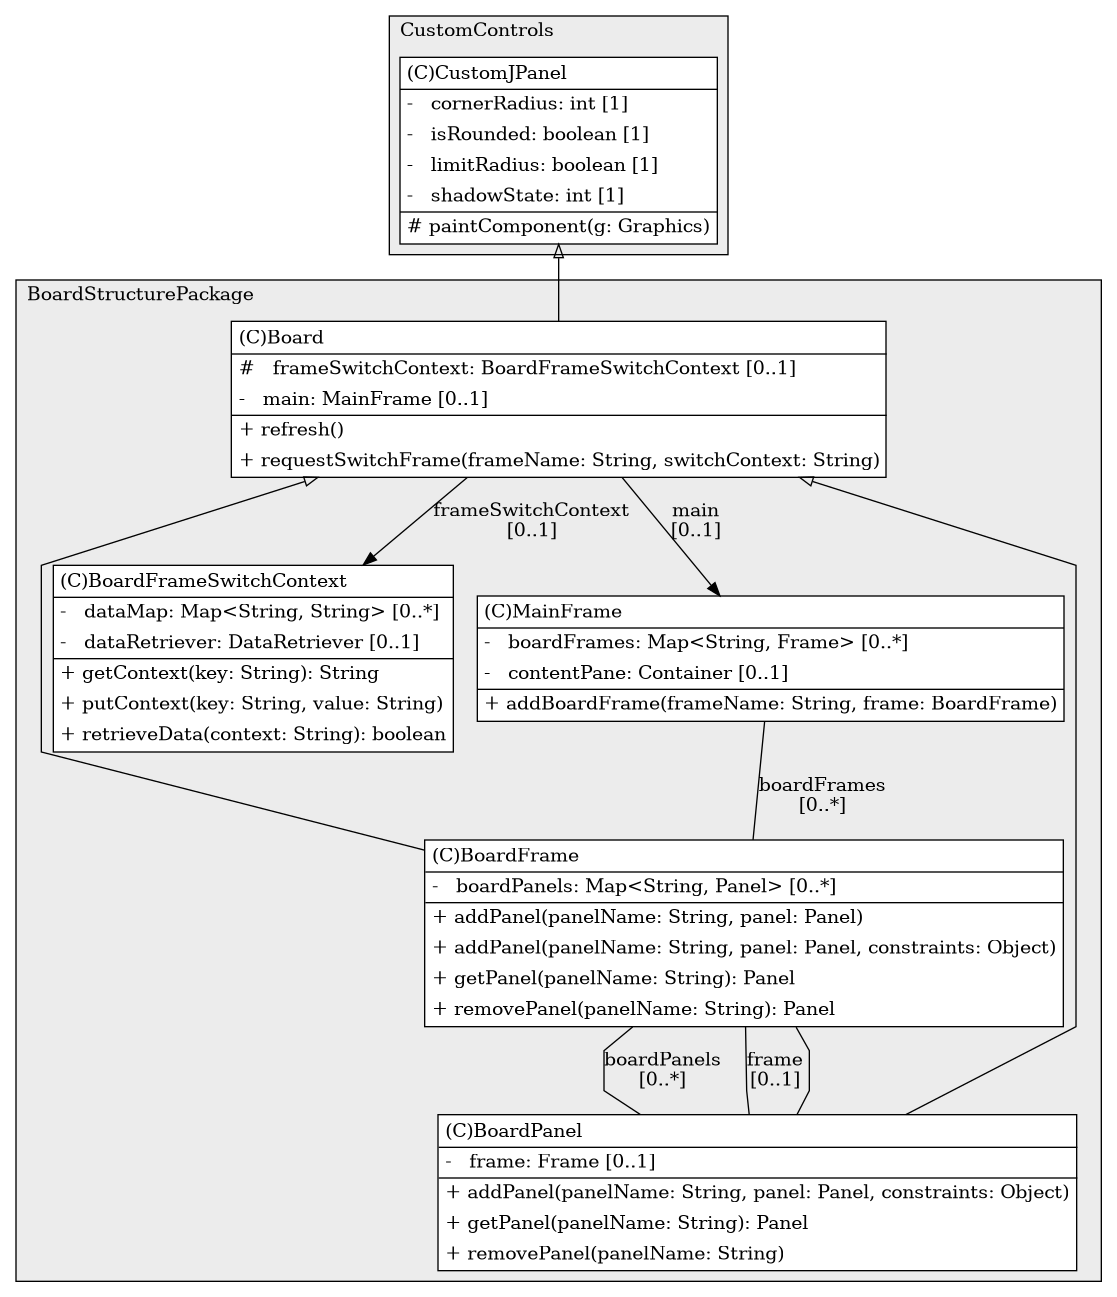 @startuml

/' diagram meta data start
config=StructureConfiguration;
{
  "projectClassification": {
    "searchMode": "OpenProject", // OpenProject, AllProjects
    "includedProjects": "",
    "pathEndKeywords": "*.impl",
    "isClientPath": "",
    "isClientName": "",
    "isTestPath": "",
    "isTestName": "",
    "isMappingPath": "",
    "isMappingName": "",
    "isDataAccessPath": "",
    "isDataAccessName": "",
    "isDataStructurePath": "",
    "isDataStructureName": "",
    "isInterfaceStructuresPath": "",
    "isInterfaceStructuresName": "",
    "isEntryPointPath": "",
    "isEntryPointName": "",
    "treatFinalFieldsAsMandatory": false
  },
  "graphRestriction": {
    "classPackageExcludeFilter": "",
    "classPackageIncludeFilter": "",
    "classNameExcludeFilter": "",
    "classNameIncludeFilter": "",
    "methodNameExcludeFilter": "",
    "methodNameIncludeFilter": "",
    "removeByInheritance": "", // inheritance/annotation based filtering is done in a second step
    "removeByAnnotation": "",
    "removeByClassPackage": "", // cleanup the graph after inheritance/annotation based filtering is done
    "removeByClassName": "",
    "cutMappings": false,
    "cutEnum": true,
    "cutTests": true,
    "cutClient": true,
    "cutDataAccess": true,
    "cutInterfaceStructures": true,
    "cutDataStructures": true,
    "cutGetterAndSetter": true,
    "cutConstructors": true
  },
  "graphTraversal": {
    "forwardDepth": 3,
    "backwardDepth": 3,
    "classPackageExcludeFilter": "",
    "classPackageIncludeFilter": "",
    "classNameExcludeFilter": "",
    "classNameIncludeFilter": "",
    "methodNameExcludeFilter": "",
    "methodNameIncludeFilter": "",
    "hideMappings": false,
    "hideDataStructures": false,
    "hidePrivateMethods": true,
    "hideInterfaceCalls": true, // indirection: implementation -> interface (is hidden) -> implementation
    "onlyShowApplicationEntryPoints": false, // root node is included
    "useMethodCallsForStructureDiagram": "ForwardOnly" // ForwardOnly, BothDirections, No
  },
  "details": {
    "aggregation": "GroupByClass", // ByClass, GroupByClass, None
    "showClassGenericTypes": true,
    "showMethods": true,
    "showMethodParameterNames": true,
    "showMethodParameterTypes": true,
    "showMethodReturnType": true,
    "showPackageLevels": 2,
    "showDetailedClassStructure": true
  },
  "rootClass": "BoardStructurePackage.Board",
  "extensionCallbackMethod": "" // qualified.class.name#methodName - signature: public static String method(String)
}
diagram meta data end '/



digraph g {
    rankdir="TB"
    splines=polyline
    

'nodes 
subgraph cluster_1680547385 { 
   	label=BoardStructurePackage
	labeljust=l
	fillcolor="#ececec"
	style=filled
   
   Board1680547385[
	label=<<TABLE BORDER="1" CELLBORDER="0" CELLPADDING="4" CELLSPACING="0">
<TR><TD ALIGN="LEFT" >(C)Board</TD></TR>
<HR/>
<TR><TD ALIGN="LEFT" >#   frameSwitchContext: BoardFrameSwitchContext [0..1]</TD></TR>
<TR><TD ALIGN="LEFT" >-   main: MainFrame [0..1]</TD></TR>
<HR/>
<TR><TD ALIGN="LEFT" >+ refresh()</TD></TR>
<TR><TD ALIGN="LEFT" >+ requestSwitchFrame(frameName: String, switchContext: String)</TD></TR>
</TABLE>>
	style=filled
	margin=0
	shape=plaintext
	fillcolor="#FFFFFF"
];

BoardFrame1680547385[
	label=<<TABLE BORDER="1" CELLBORDER="0" CELLPADDING="4" CELLSPACING="0">
<TR><TD ALIGN="LEFT" >(C)BoardFrame</TD></TR>
<HR/>
<TR><TD ALIGN="LEFT" >-   boardPanels: Map&lt;String, Panel&gt; [0..*]</TD></TR>
<HR/>
<TR><TD ALIGN="LEFT" >+ addPanel(panelName: String, panel: Panel)</TD></TR>
<TR><TD ALIGN="LEFT" >+ addPanel(panelName: String, panel: Panel, constraints: Object)</TD></TR>
<TR><TD ALIGN="LEFT" >+ getPanel(panelName: String): Panel</TD></TR>
<TR><TD ALIGN="LEFT" >+ removePanel(panelName: String): Panel</TD></TR>
</TABLE>>
	style=filled
	margin=0
	shape=plaintext
	fillcolor="#FFFFFF"
];

BoardFrameSwitchContext1680547385[
	label=<<TABLE BORDER="1" CELLBORDER="0" CELLPADDING="4" CELLSPACING="0">
<TR><TD ALIGN="LEFT" >(C)BoardFrameSwitchContext</TD></TR>
<HR/>
<TR><TD ALIGN="LEFT" >-   dataMap: Map&lt;String, String&gt; [0..*]</TD></TR>
<TR><TD ALIGN="LEFT" >-   dataRetriever: DataRetriever [0..1]</TD></TR>
<HR/>
<TR><TD ALIGN="LEFT" >+ getContext(key: String): String</TD></TR>
<TR><TD ALIGN="LEFT" >+ putContext(key: String, value: String)</TD></TR>
<TR><TD ALIGN="LEFT" >+ retrieveData(context: String): boolean</TD></TR>
</TABLE>>
	style=filled
	margin=0
	shape=plaintext
	fillcolor="#FFFFFF"
];

BoardPanel1680547385[
	label=<<TABLE BORDER="1" CELLBORDER="0" CELLPADDING="4" CELLSPACING="0">
<TR><TD ALIGN="LEFT" >(C)BoardPanel</TD></TR>
<HR/>
<TR><TD ALIGN="LEFT" >-   frame: Frame [0..1]</TD></TR>
<HR/>
<TR><TD ALIGN="LEFT" >+ addPanel(panelName: String, panel: Panel, constraints: Object)</TD></TR>
<TR><TD ALIGN="LEFT" >+ getPanel(panelName: String): Panel</TD></TR>
<TR><TD ALIGN="LEFT" >+ removePanel(panelName: String)</TD></TR>
</TABLE>>
	style=filled
	margin=0
	shape=plaintext
	fillcolor="#FFFFFF"
];

MainFrame1680547385[
	label=<<TABLE BORDER="1" CELLBORDER="0" CELLPADDING="4" CELLSPACING="0">
<TR><TD ALIGN="LEFT" >(C)MainFrame</TD></TR>
<HR/>
<TR><TD ALIGN="LEFT" >-   boardFrames: Map&lt;String, Frame&gt; [0..*]</TD></TR>
<TR><TD ALIGN="LEFT" >-   contentPane: Container [0..1]</TD></TR>
<HR/>
<TR><TD ALIGN="LEFT" >+ addBoardFrame(frameName: String, frame: BoardFrame)</TD></TR>
</TABLE>>
	style=filled
	margin=0
	shape=plaintext
	fillcolor="#FFFFFF"
];
} 

subgraph cluster_93912729 { 
   	label=CustomControls
	labeljust=l
	fillcolor="#ececec"
	style=filled
   
   CustomJPanel93912729[
	label=<<TABLE BORDER="1" CELLBORDER="0" CELLPADDING="4" CELLSPACING="0">
<TR><TD ALIGN="LEFT" >(C)CustomJPanel</TD></TR>
<HR/>
<TR><TD ALIGN="LEFT" >-   cornerRadius: int [1]</TD></TR>
<TR><TD ALIGN="LEFT" >-   isRounded: boolean [1]</TD></TR>
<TR><TD ALIGN="LEFT" >-   limitRadius: boolean [1]</TD></TR>
<TR><TD ALIGN="LEFT" >-   shadowState: int [1]</TD></TR>
<HR/>
<TR><TD ALIGN="LEFT" ># paintComponent(g: Graphics)</TD></TR>
</TABLE>>
	style=filled
	margin=0
	shape=plaintext
	fillcolor="#FFFFFF"
];
} 

'edges    
Board1680547385 -> BoardFrame1680547385[arrowhead=none, arrowtail=empty, dir=both];
Board1680547385 -> BoardFrameSwitchContext1680547385[label="frameSwitchContext
[0..1]"];
Board1680547385 -> BoardPanel1680547385[arrowhead=none, arrowtail=empty, dir=both];
Board1680547385 -> MainFrame1680547385[label="main
[0..1]"];
BoardFrame1680547385 -> BoardPanel1680547385[arrowhead=none];
BoardFrame1680547385 -> BoardPanel1680547385[label="boardPanels
[0..*]", arrowhead=none];
BoardPanel1680547385 -> BoardFrame1680547385[label="frame
[0..1]", arrowhead=none];
CustomJPanel93912729 -> Board1680547385[arrowhead=none, arrowtail=empty, dir=both];
MainFrame1680547385 -> BoardFrame1680547385[label="boardFrames
[0..*]", arrowhead=none];
    
}
@enduml